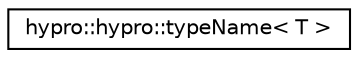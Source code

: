 digraph "Graphical Class Hierarchy"
{
  edge [fontname="Helvetica",fontsize="10",labelfontname="Helvetica",labelfontsize="10"];
  node [fontname="Helvetica",fontsize="10",shape=record];
  rankdir="LR";
  Node1 [label="hypro::hypro::typeName\< T \>",height=0.2,width=0.4,color="black", fillcolor="white", style="filled",URL="$structhypro_1_1hypro_1_1typeName.html"];
}
